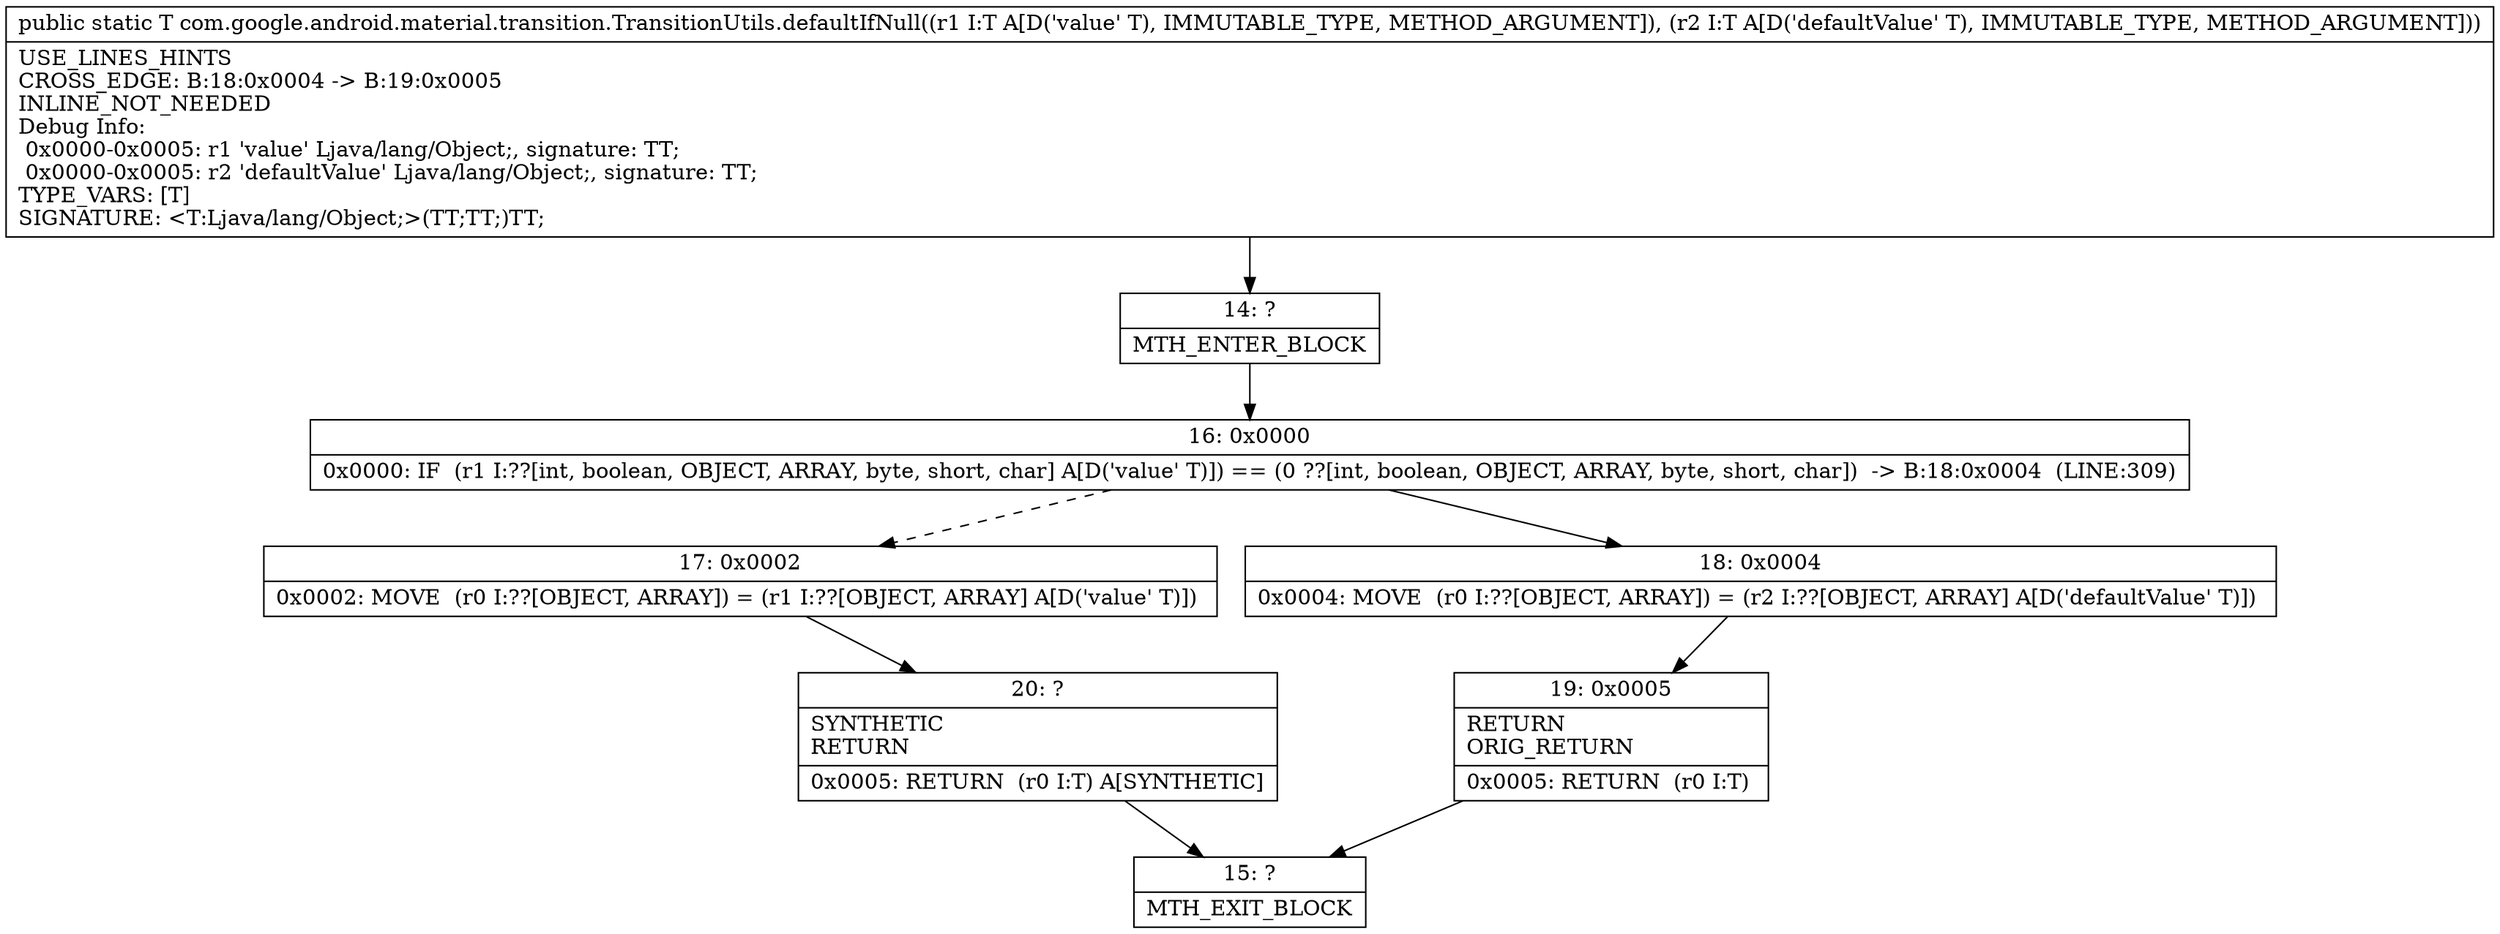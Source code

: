 digraph "CFG forcom.google.android.material.transition.TransitionUtils.defaultIfNull(Ljava\/lang\/Object;Ljava\/lang\/Object;)Ljava\/lang\/Object;" {
Node_14 [shape=record,label="{14\:\ ?|MTH_ENTER_BLOCK\l}"];
Node_16 [shape=record,label="{16\:\ 0x0000|0x0000: IF  (r1 I:??[int, boolean, OBJECT, ARRAY, byte, short, char] A[D('value' T)]) == (0 ??[int, boolean, OBJECT, ARRAY, byte, short, char])  \-\> B:18:0x0004  (LINE:309)\l}"];
Node_17 [shape=record,label="{17\:\ 0x0002|0x0002: MOVE  (r0 I:??[OBJECT, ARRAY]) = (r1 I:??[OBJECT, ARRAY] A[D('value' T)]) \l}"];
Node_20 [shape=record,label="{20\:\ ?|SYNTHETIC\lRETURN\l|0x0005: RETURN  (r0 I:T) A[SYNTHETIC]\l}"];
Node_15 [shape=record,label="{15\:\ ?|MTH_EXIT_BLOCK\l}"];
Node_18 [shape=record,label="{18\:\ 0x0004|0x0004: MOVE  (r0 I:??[OBJECT, ARRAY]) = (r2 I:??[OBJECT, ARRAY] A[D('defaultValue' T)]) \l}"];
Node_19 [shape=record,label="{19\:\ 0x0005|RETURN\lORIG_RETURN\l|0x0005: RETURN  (r0 I:T) \l}"];
MethodNode[shape=record,label="{public static T com.google.android.material.transition.TransitionUtils.defaultIfNull((r1 I:T A[D('value' T), IMMUTABLE_TYPE, METHOD_ARGUMENT]), (r2 I:T A[D('defaultValue' T), IMMUTABLE_TYPE, METHOD_ARGUMENT]))  | USE_LINES_HINTS\lCROSS_EDGE: B:18:0x0004 \-\> B:19:0x0005\lINLINE_NOT_NEEDED\lDebug Info:\l  0x0000\-0x0005: r1 'value' Ljava\/lang\/Object;, signature: TT;\l  0x0000\-0x0005: r2 'defaultValue' Ljava\/lang\/Object;, signature: TT;\lTYPE_VARS: [T]\lSIGNATURE: \<T:Ljava\/lang\/Object;\>(TT;TT;)TT;\l}"];
MethodNode -> Node_14;Node_14 -> Node_16;
Node_16 -> Node_17[style=dashed];
Node_16 -> Node_18;
Node_17 -> Node_20;
Node_20 -> Node_15;
Node_18 -> Node_19;
Node_19 -> Node_15;
}

